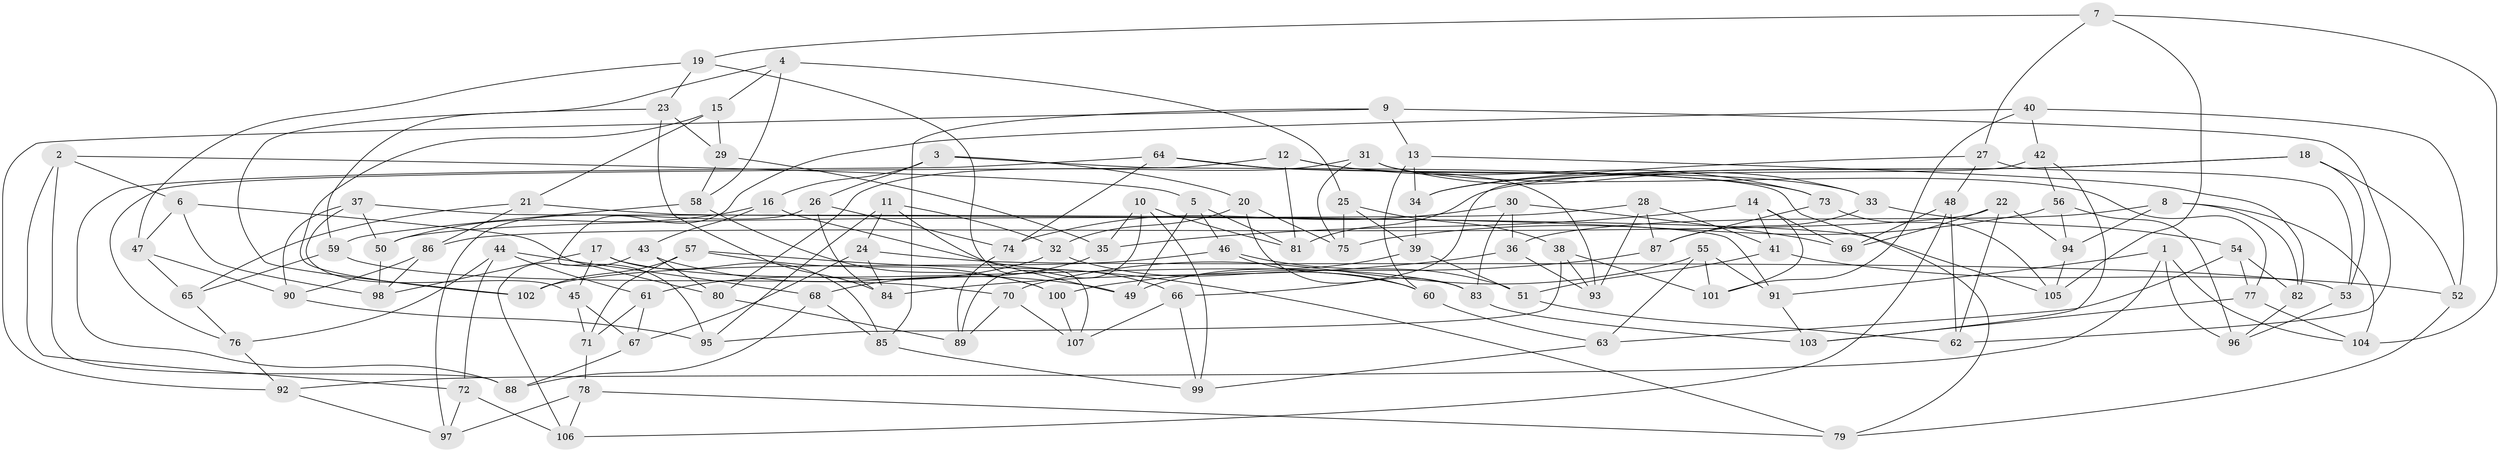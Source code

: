 // Generated by graph-tools (version 1.1) at 2025/38/03/09/25 02:38:02]
// undirected, 107 vertices, 214 edges
graph export_dot {
graph [start="1"]
  node [color=gray90,style=filled];
  1;
  2;
  3;
  4;
  5;
  6;
  7;
  8;
  9;
  10;
  11;
  12;
  13;
  14;
  15;
  16;
  17;
  18;
  19;
  20;
  21;
  22;
  23;
  24;
  25;
  26;
  27;
  28;
  29;
  30;
  31;
  32;
  33;
  34;
  35;
  36;
  37;
  38;
  39;
  40;
  41;
  42;
  43;
  44;
  45;
  46;
  47;
  48;
  49;
  50;
  51;
  52;
  53;
  54;
  55;
  56;
  57;
  58;
  59;
  60;
  61;
  62;
  63;
  64;
  65;
  66;
  67;
  68;
  69;
  70;
  71;
  72;
  73;
  74;
  75;
  76;
  77;
  78;
  79;
  80;
  81;
  82;
  83;
  84;
  85;
  86;
  87;
  88;
  89;
  90;
  91;
  92;
  93;
  94;
  95;
  96;
  97;
  98;
  99;
  100;
  101;
  102;
  103;
  104;
  105;
  106;
  107;
  1 -- 91;
  1 -- 92;
  1 -- 104;
  1 -- 96;
  2 -- 88;
  2 -- 6;
  2 -- 5;
  2 -- 72;
  3 -- 105;
  3 -- 16;
  3 -- 20;
  3 -- 26;
  4 -- 15;
  4 -- 25;
  4 -- 59;
  4 -- 58;
  5 -- 49;
  5 -- 46;
  5 -- 81;
  6 -- 47;
  6 -- 98;
  6 -- 80;
  7 -- 105;
  7 -- 104;
  7 -- 27;
  7 -- 19;
  8 -- 104;
  8 -- 36;
  8 -- 82;
  8 -- 94;
  9 -- 92;
  9 -- 62;
  9 -- 13;
  9 -- 85;
  10 -- 81;
  10 -- 99;
  10 -- 35;
  10 -- 89;
  11 -- 49;
  11 -- 32;
  11 -- 95;
  11 -- 24;
  12 -- 76;
  12 -- 81;
  12 -- 33;
  12 -- 73;
  13 -- 82;
  13 -- 34;
  13 -- 60;
  14 -- 101;
  14 -- 41;
  14 -- 69;
  14 -- 35;
  15 -- 102;
  15 -- 29;
  15 -- 21;
  16 -- 66;
  16 -- 43;
  16 -- 50;
  17 -- 98;
  17 -- 45;
  17 -- 83;
  17 -- 85;
  18 -- 81;
  18 -- 53;
  18 -- 34;
  18 -- 52;
  19 -- 23;
  19 -- 47;
  19 -- 107;
  20 -- 83;
  20 -- 75;
  20 -- 32;
  21 -- 65;
  21 -- 86;
  21 -- 79;
  22 -- 69;
  22 -- 62;
  22 -- 94;
  22 -- 86;
  23 -- 102;
  23 -- 84;
  23 -- 29;
  24 -- 84;
  24 -- 67;
  24 -- 53;
  25 -- 38;
  25 -- 75;
  25 -- 39;
  26 -- 74;
  26 -- 97;
  26 -- 84;
  27 -- 53;
  27 -- 34;
  27 -- 48;
  28 -- 41;
  28 -- 50;
  28 -- 87;
  28 -- 93;
  29 -- 58;
  29 -- 35;
  30 -- 74;
  30 -- 83;
  30 -- 69;
  30 -- 36;
  31 -- 75;
  31 -- 77;
  31 -- 33;
  31 -- 80;
  32 -- 60;
  32 -- 61;
  33 -- 54;
  33 -- 87;
  34 -- 39;
  35 -- 68;
  36 -- 93;
  36 -- 84;
  37 -- 90;
  37 -- 45;
  37 -- 91;
  37 -- 50;
  38 -- 93;
  38 -- 95;
  38 -- 101;
  39 -- 49;
  39 -- 51;
  40 -- 52;
  40 -- 42;
  40 -- 101;
  40 -- 95;
  41 -- 51;
  41 -- 52;
  42 -- 103;
  42 -- 56;
  42 -- 66;
  43 -- 80;
  43 -- 106;
  43 -- 49;
  44 -- 61;
  44 -- 68;
  44 -- 72;
  44 -- 76;
  45 -- 71;
  45 -- 67;
  46 -- 51;
  46 -- 102;
  46 -- 60;
  47 -- 90;
  47 -- 65;
  48 -- 69;
  48 -- 106;
  48 -- 62;
  50 -- 98;
  51 -- 62;
  52 -- 79;
  53 -- 96;
  54 -- 77;
  54 -- 82;
  54 -- 63;
  55 -- 101;
  55 -- 70;
  55 -- 63;
  55 -- 91;
  56 -- 96;
  56 -- 75;
  56 -- 94;
  57 -- 100;
  57 -- 71;
  57 -- 102;
  57 -- 79;
  58 -- 100;
  58 -- 59;
  59 -- 70;
  59 -- 65;
  60 -- 63;
  61 -- 71;
  61 -- 67;
  63 -- 99;
  64 -- 74;
  64 -- 73;
  64 -- 88;
  64 -- 93;
  65 -- 76;
  66 -- 99;
  66 -- 107;
  67 -- 88;
  68 -- 85;
  68 -- 88;
  70 -- 89;
  70 -- 107;
  71 -- 78;
  72 -- 106;
  72 -- 97;
  73 -- 105;
  73 -- 87;
  74 -- 89;
  76 -- 92;
  77 -- 104;
  77 -- 103;
  78 -- 79;
  78 -- 97;
  78 -- 106;
  80 -- 89;
  82 -- 96;
  83 -- 103;
  85 -- 99;
  86 -- 98;
  86 -- 90;
  87 -- 100;
  90 -- 95;
  91 -- 103;
  92 -- 97;
  94 -- 105;
  100 -- 107;
}
